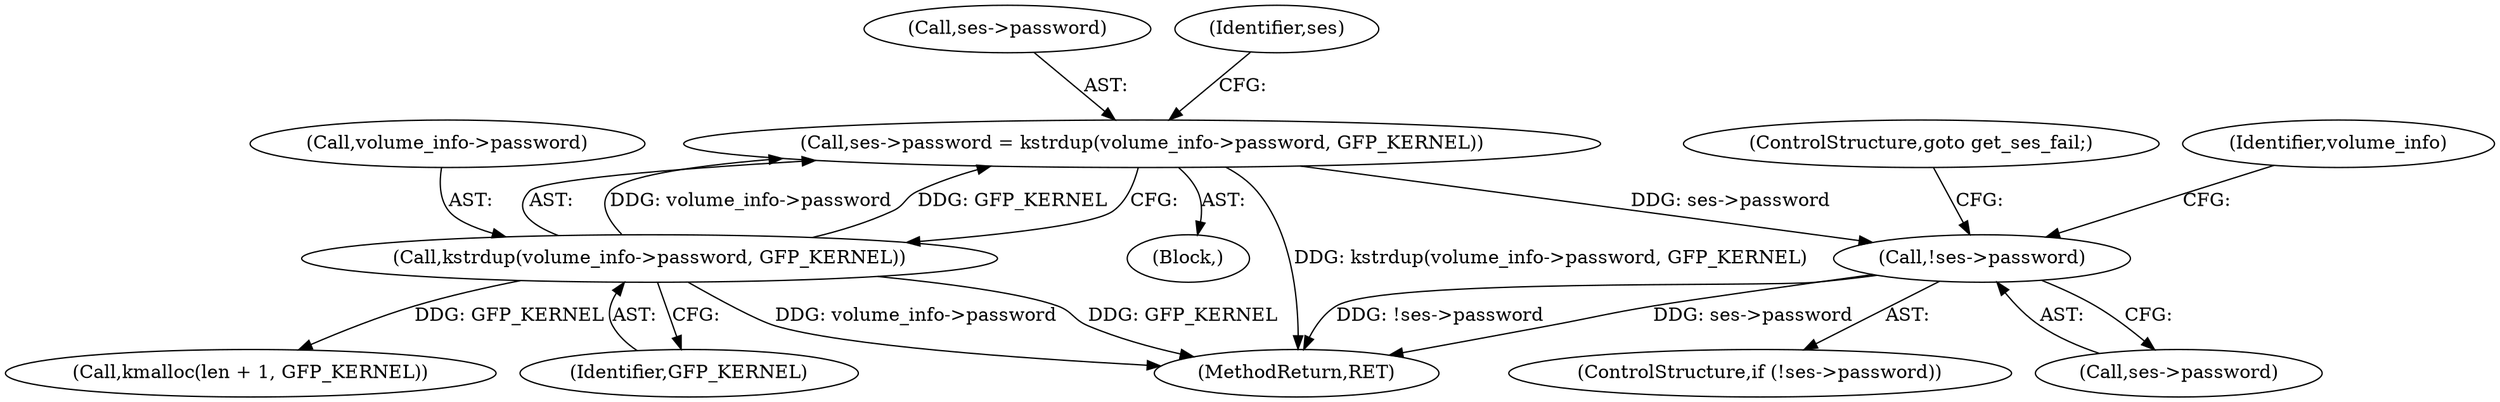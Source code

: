 digraph "0_linux_4ff67b720c02c36e54d55b88c2931879b7db1cd2_0@pointer" {
"1000283" [label="(Call,!ses->password)"];
"1000273" [label="(Call,ses->password = kstrdup(volume_info->password, GFP_KERNEL))"];
"1000277" [label="(Call,kstrdup(volume_info->password, GFP_KERNEL))"];
"1000281" [label="(Identifier,GFP_KERNEL)"];
"1000390" [label="(MethodReturn,RET)"];
"1000274" [label="(Call,ses->password)"];
"1000282" [label="(ControlStructure,if (!ses->password))"];
"1000273" [label="(Call,ses->password = kstrdup(volume_info->password, GFP_KERNEL))"];
"1000285" [label="(Identifier,ses)"];
"1000283" [label="(Call,!ses->password)"];
"1000287" [label="(ControlStructure,goto get_ses_fail;)"];
"1000290" [label="(Identifier,volume_info)"];
"1000272" [label="(Block,)"];
"1000284" [label="(Call,ses->password)"];
"1000304" [label="(Call,kmalloc(len + 1, GFP_KERNEL))"];
"1000278" [label="(Call,volume_info->password)"];
"1000277" [label="(Call,kstrdup(volume_info->password, GFP_KERNEL))"];
"1000283" -> "1000282"  [label="AST: "];
"1000283" -> "1000284"  [label="CFG: "];
"1000284" -> "1000283"  [label="AST: "];
"1000287" -> "1000283"  [label="CFG: "];
"1000290" -> "1000283"  [label="CFG: "];
"1000283" -> "1000390"  [label="DDG: ses->password"];
"1000283" -> "1000390"  [label="DDG: !ses->password"];
"1000273" -> "1000283"  [label="DDG: ses->password"];
"1000273" -> "1000272"  [label="AST: "];
"1000273" -> "1000277"  [label="CFG: "];
"1000274" -> "1000273"  [label="AST: "];
"1000277" -> "1000273"  [label="AST: "];
"1000285" -> "1000273"  [label="CFG: "];
"1000273" -> "1000390"  [label="DDG: kstrdup(volume_info->password, GFP_KERNEL)"];
"1000277" -> "1000273"  [label="DDG: volume_info->password"];
"1000277" -> "1000273"  [label="DDG: GFP_KERNEL"];
"1000277" -> "1000281"  [label="CFG: "];
"1000278" -> "1000277"  [label="AST: "];
"1000281" -> "1000277"  [label="AST: "];
"1000277" -> "1000390"  [label="DDG: volume_info->password"];
"1000277" -> "1000390"  [label="DDG: GFP_KERNEL"];
"1000277" -> "1000304"  [label="DDG: GFP_KERNEL"];
}
